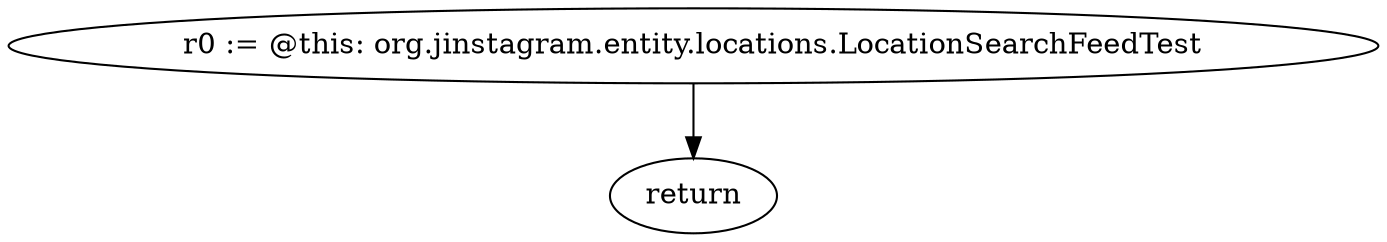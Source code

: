 digraph "unitGraph" {
    "r0 := @this: org.jinstagram.entity.locations.LocationSearchFeedTest"
    "return"
    "r0 := @this: org.jinstagram.entity.locations.LocationSearchFeedTest"->"return";
}
